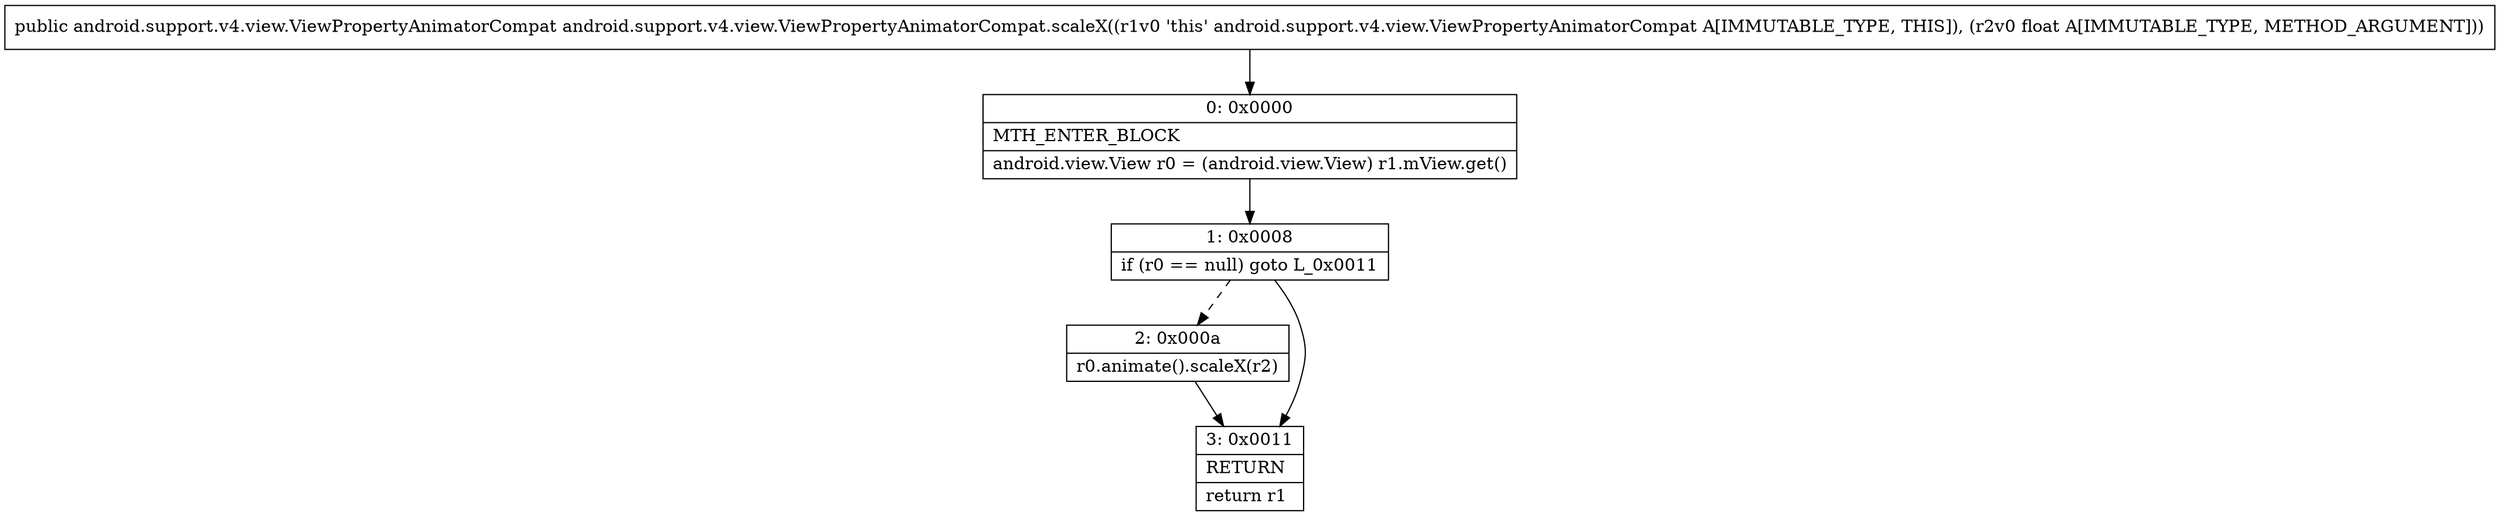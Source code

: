 digraph "CFG forandroid.support.v4.view.ViewPropertyAnimatorCompat.scaleX(F)Landroid\/support\/v4\/view\/ViewPropertyAnimatorCompat;" {
Node_0 [shape=record,label="{0\:\ 0x0000|MTH_ENTER_BLOCK\l|android.view.View r0 = (android.view.View) r1.mView.get()\l}"];
Node_1 [shape=record,label="{1\:\ 0x0008|if (r0 == null) goto L_0x0011\l}"];
Node_2 [shape=record,label="{2\:\ 0x000a|r0.animate().scaleX(r2)\l}"];
Node_3 [shape=record,label="{3\:\ 0x0011|RETURN\l|return r1\l}"];
MethodNode[shape=record,label="{public android.support.v4.view.ViewPropertyAnimatorCompat android.support.v4.view.ViewPropertyAnimatorCompat.scaleX((r1v0 'this' android.support.v4.view.ViewPropertyAnimatorCompat A[IMMUTABLE_TYPE, THIS]), (r2v0 float A[IMMUTABLE_TYPE, METHOD_ARGUMENT])) }"];
MethodNode -> Node_0;
Node_0 -> Node_1;
Node_1 -> Node_2[style=dashed];
Node_1 -> Node_3;
Node_2 -> Node_3;
}


